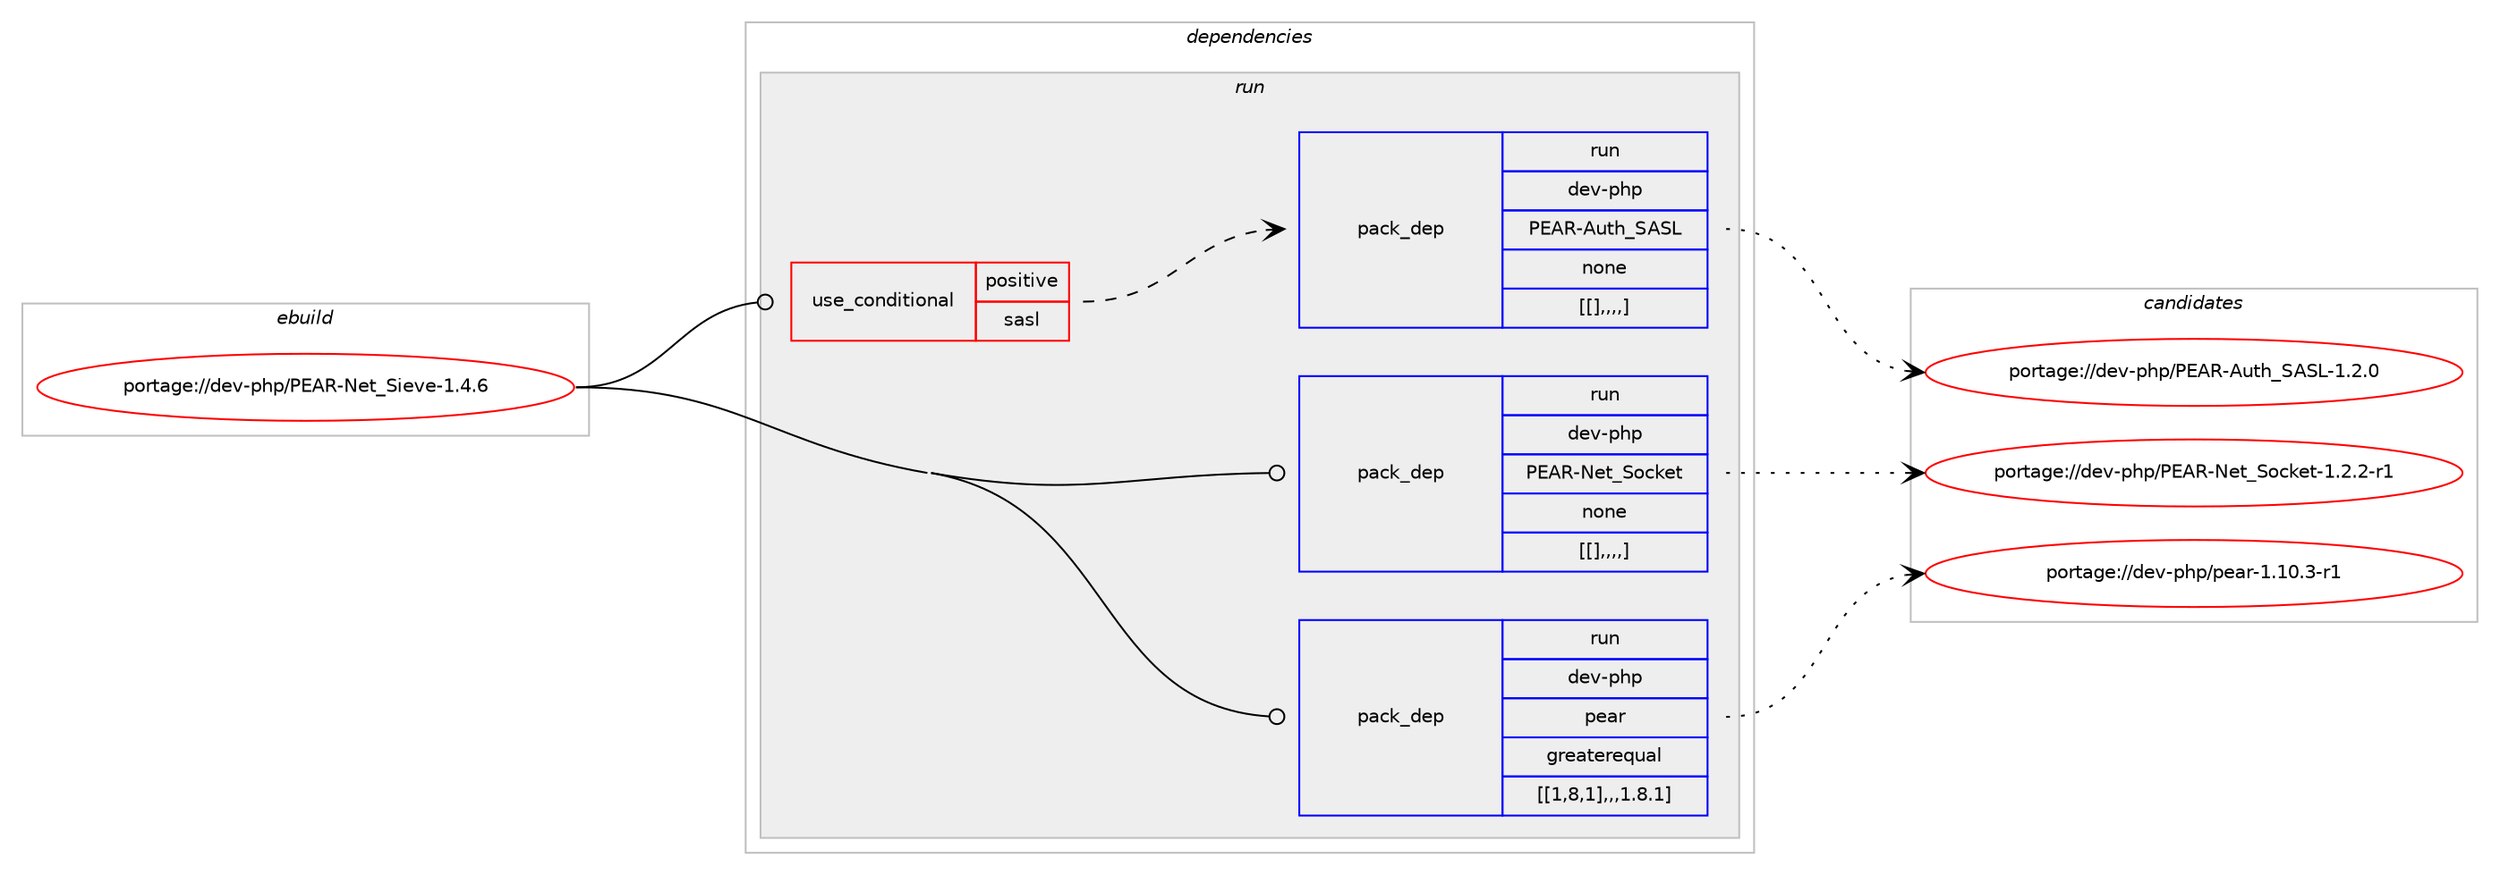 digraph prolog {

# *************
# Graph options
# *************

newrank=true;
concentrate=true;
compound=true;
graph [rankdir=LR,fontname=Helvetica,fontsize=10,ranksep=1.5];#, ranksep=2.5, nodesep=0.2];
edge  [arrowhead=vee];
node  [fontname=Helvetica,fontsize=10];

# **********
# The ebuild
# **********

subgraph cluster_leftcol {
color=gray;
label=<<i>ebuild</i>>;
id [label="portage://dev-php/PEAR-Net_Sieve-1.4.6", color=red, width=4, href="../dev-php/PEAR-Net_Sieve-1.4.6.svg"];
}

# ****************
# The dependencies
# ****************

subgraph cluster_midcol {
color=gray;
label=<<i>dependencies</i>>;
subgraph cluster_compile {
fillcolor="#eeeeee";
style=filled;
label=<<i>compile</i>>;
}
subgraph cluster_compileandrun {
fillcolor="#eeeeee";
style=filled;
label=<<i>compile and run</i>>;
}
subgraph cluster_run {
fillcolor="#eeeeee";
style=filled;
label=<<i>run</i>>;
subgraph cond31119 {
dependency141232 [label=<<TABLE BORDER="0" CELLBORDER="1" CELLSPACING="0" CELLPADDING="4"><TR><TD ROWSPAN="3" CELLPADDING="10">use_conditional</TD></TR><TR><TD>positive</TD></TR><TR><TD>sasl</TD></TR></TABLE>>, shape=none, color=red];
subgraph pack108913 {
dependency141233 [label=<<TABLE BORDER="0" CELLBORDER="1" CELLSPACING="0" CELLPADDING="4" WIDTH="220"><TR><TD ROWSPAN="6" CELLPADDING="30">pack_dep</TD></TR><TR><TD WIDTH="110">run</TD></TR><TR><TD>dev-php</TD></TR><TR><TD>PEAR-Auth_SASL</TD></TR><TR><TD>none</TD></TR><TR><TD>[[],,,,]</TD></TR></TABLE>>, shape=none, color=blue];
}
dependency141232:e -> dependency141233:w [weight=20,style="dashed",arrowhead="vee"];
}
id:e -> dependency141232:w [weight=20,style="solid",arrowhead="odot"];
subgraph pack108914 {
dependency141234 [label=<<TABLE BORDER="0" CELLBORDER="1" CELLSPACING="0" CELLPADDING="4" WIDTH="220"><TR><TD ROWSPAN="6" CELLPADDING="30">pack_dep</TD></TR><TR><TD WIDTH="110">run</TD></TR><TR><TD>dev-php</TD></TR><TR><TD>PEAR-Net_Socket</TD></TR><TR><TD>none</TD></TR><TR><TD>[[],,,,]</TD></TR></TABLE>>, shape=none, color=blue];
}
id:e -> dependency141234:w [weight=20,style="solid",arrowhead="odot"];
subgraph pack108915 {
dependency141235 [label=<<TABLE BORDER="0" CELLBORDER="1" CELLSPACING="0" CELLPADDING="4" WIDTH="220"><TR><TD ROWSPAN="6" CELLPADDING="30">pack_dep</TD></TR><TR><TD WIDTH="110">run</TD></TR><TR><TD>dev-php</TD></TR><TR><TD>pear</TD></TR><TR><TD>greaterequal</TD></TR><TR><TD>[[1,8,1],,,1.8.1]</TD></TR></TABLE>>, shape=none, color=blue];
}
id:e -> dependency141235:w [weight=20,style="solid",arrowhead="odot"];
}
}

# **************
# The candidates
# **************

subgraph cluster_choices {
rank=same;
color=gray;
label=<<i>candidates</i>>;

subgraph choice108913 {
color=black;
nodesep=1;
choice10010111845112104112478069658245651171161049583658376454946504648 [label="portage://dev-php/PEAR-Auth_SASL-1.2.0", color=red, width=4,href="../dev-php/PEAR-Auth_SASL-1.2.0.svg"];
dependency141233:e -> choice10010111845112104112478069658245651171161049583658376454946504648:w [style=dotted,weight="100"];
}
subgraph choice108914 {
color=black;
nodesep=1;
choice10010111845112104112478069658245781011169583111991071011164549465046504511449 [label="portage://dev-php/PEAR-Net_Socket-1.2.2-r1", color=red, width=4,href="../dev-php/PEAR-Net_Socket-1.2.2-r1.svg"];
dependency141234:e -> choice10010111845112104112478069658245781011169583111991071011164549465046504511449:w [style=dotted,weight="100"];
}
subgraph choice108915 {
color=black;
nodesep=1;
choice100101118451121041124711210197114454946494846514511449 [label="portage://dev-php/pear-1.10.3-r1", color=red, width=4,href="../dev-php/pear-1.10.3-r1.svg"];
dependency141235:e -> choice100101118451121041124711210197114454946494846514511449:w [style=dotted,weight="100"];
}
}

}
